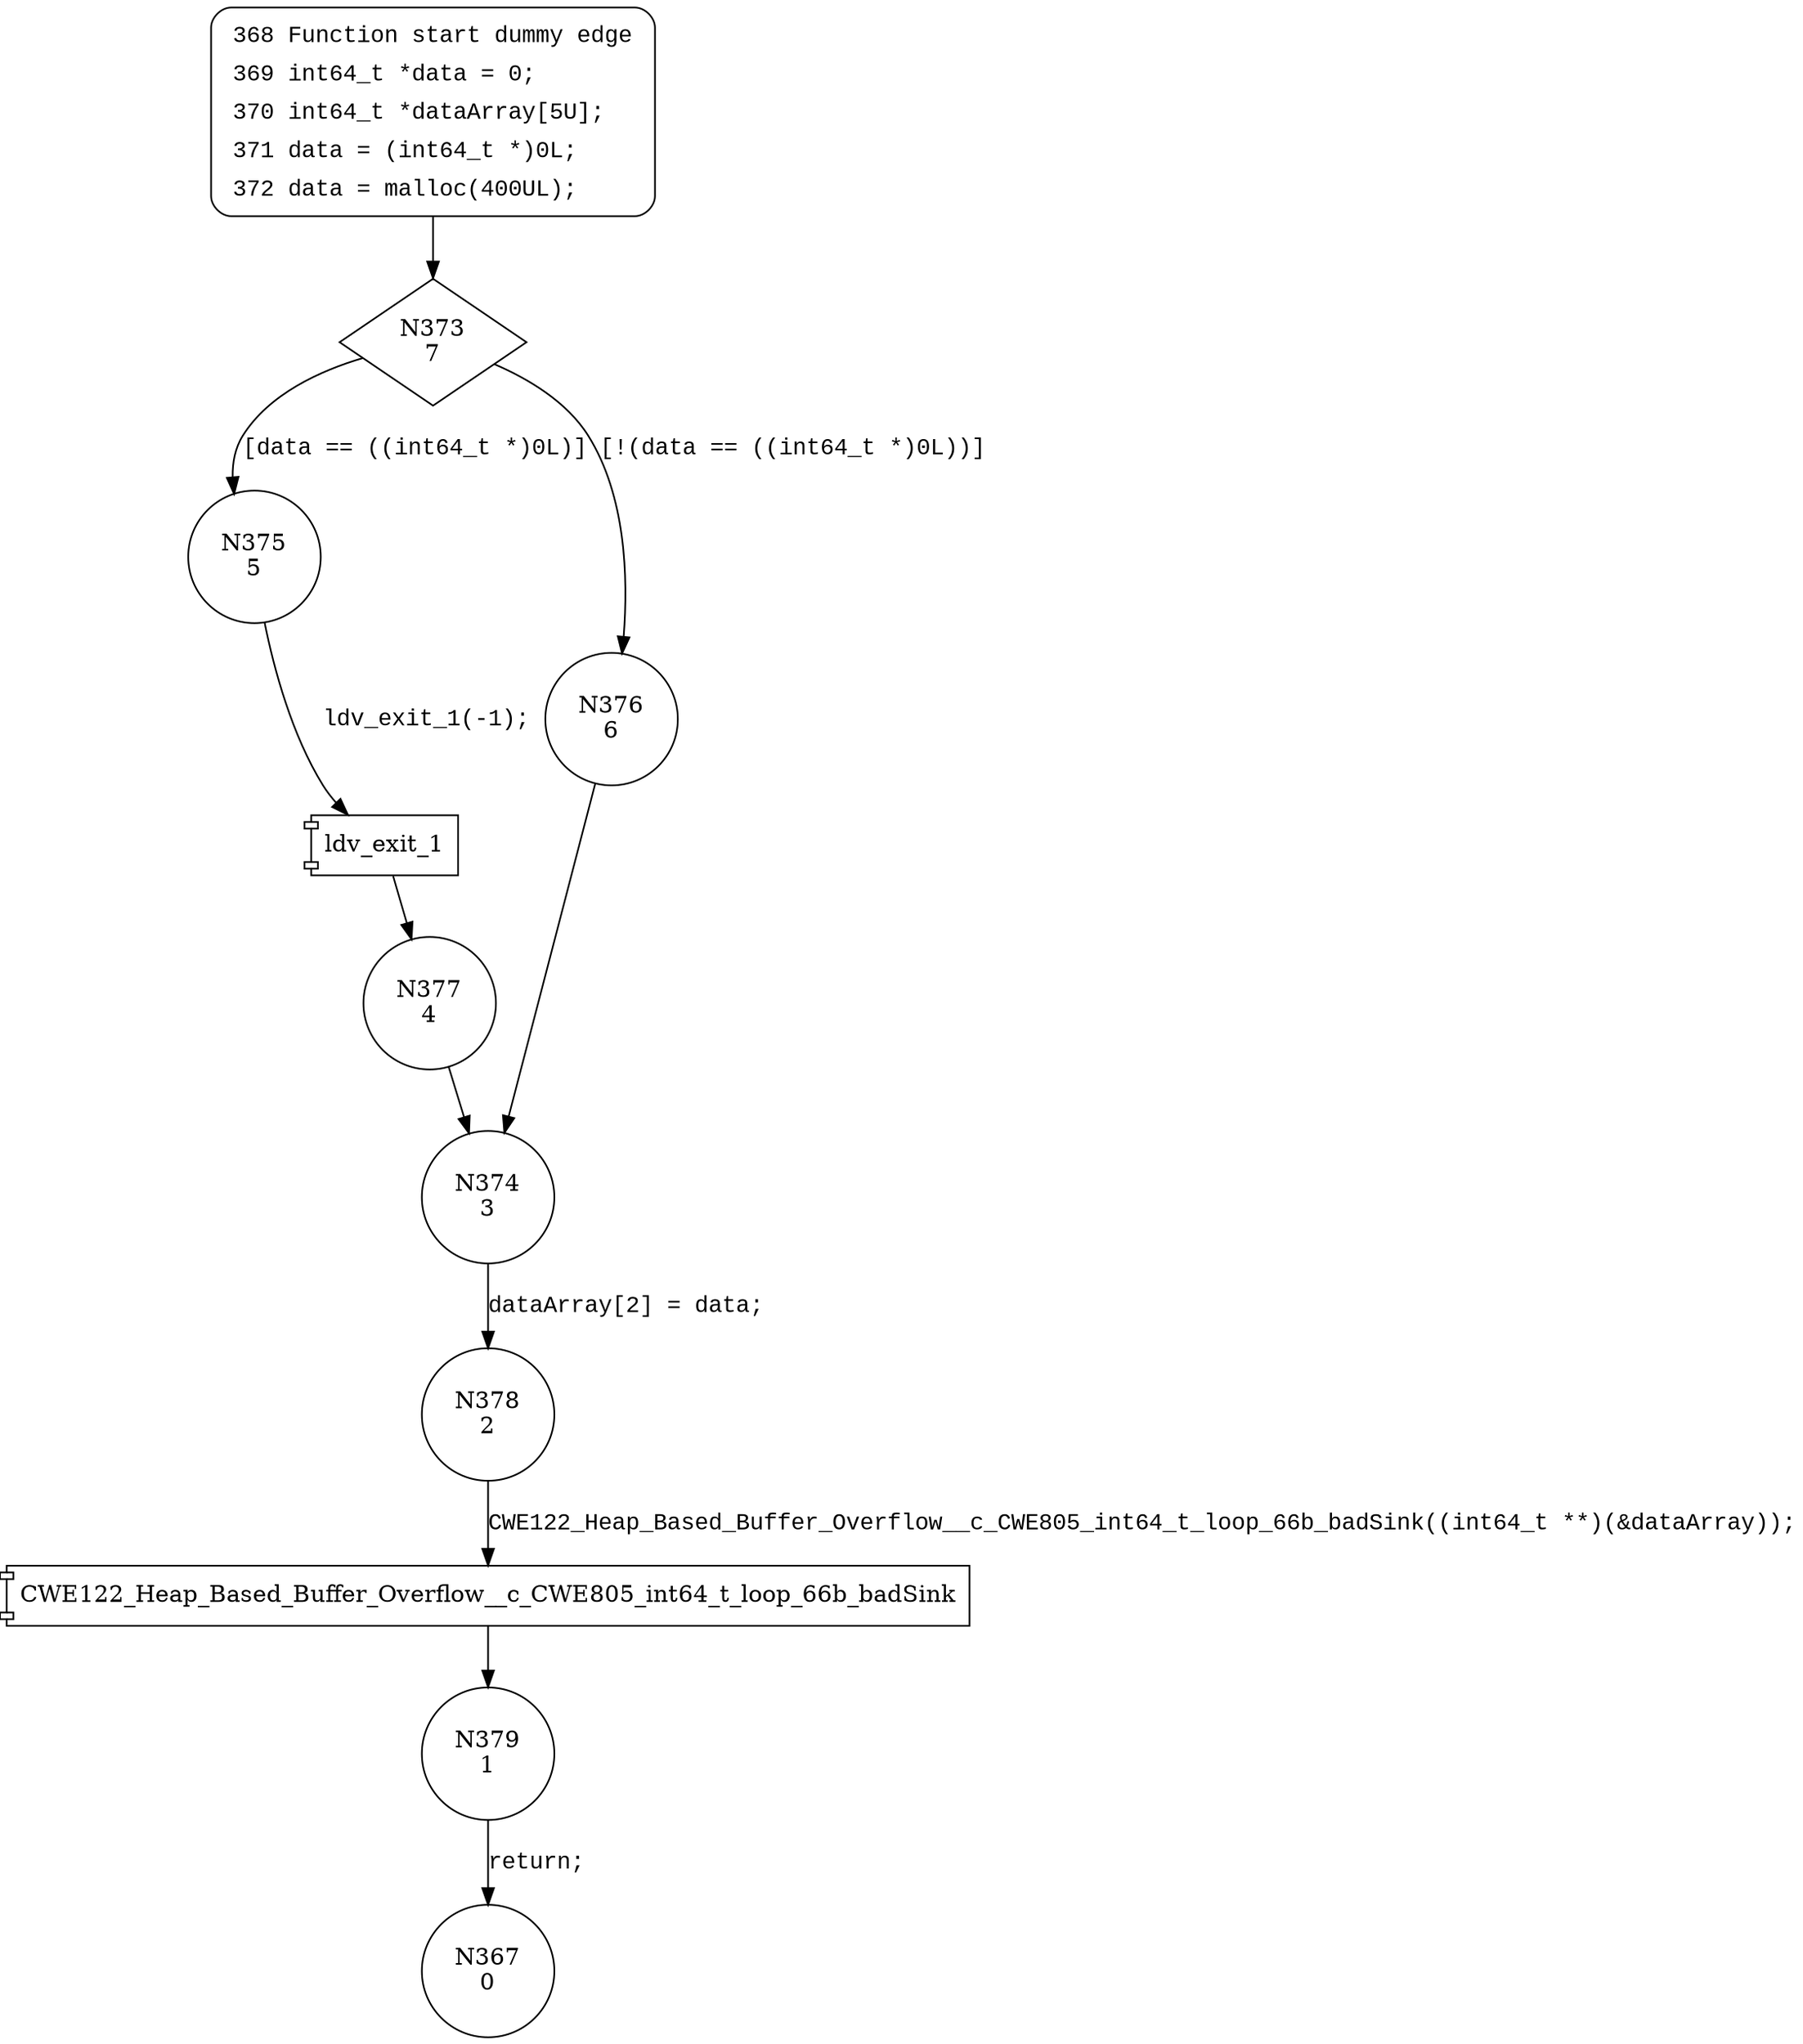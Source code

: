 digraph CWE122_Heap_Based_Buffer_Overflow__c_CWE805_int64_t_loop_66_bad {
373 [shape="diamond" label="N373\n7"]
375 [shape="circle" label="N375\n5"]
376 [shape="circle" label="N376\n6"]
374 [shape="circle" label="N374\n3"]
378 [shape="circle" label="N378\n2"]
379 [shape="circle" label="N379\n1"]
377 [shape="circle" label="N377\n4"]
367 [shape="circle" label="N367\n0"]
368 [style="filled,bold" penwidth="1" fillcolor="white" fontname="Courier New" shape="Mrecord" label=<<table border="0" cellborder="0" cellpadding="3" bgcolor="white"><tr><td align="right">368</td><td align="left">Function start dummy edge</td></tr><tr><td align="right">369</td><td align="left">int64_t *data = 0;</td></tr><tr><td align="right">370</td><td align="left">int64_t *dataArray[5U];</td></tr><tr><td align="right">371</td><td align="left">data = (int64_t *)0L;</td></tr><tr><td align="right">372</td><td align="left">data = malloc(400UL);</td></tr></table>>]
368 -> 373[label=""]
373 -> 375 [label="[data == ((int64_t *)0L)]" fontname="Courier New"]
373 -> 376 [label="[!(data == ((int64_t *)0L))]" fontname="Courier New"]
374 -> 378 [label="dataArray[2] = data;" fontname="Courier New"]
100026 [shape="component" label="CWE122_Heap_Based_Buffer_Overflow__c_CWE805_int64_t_loop_66b_badSink"]
378 -> 100026 [label="CWE122_Heap_Based_Buffer_Overflow__c_CWE805_int64_t_loop_66b_badSink((int64_t **)(&dataArray));" fontname="Courier New"]
100026 -> 379 [label="" fontname="Courier New"]
100027 [shape="component" label="ldv_exit_1"]
375 -> 100027 [label="ldv_exit_1(-1);" fontname="Courier New"]
100027 -> 377 [label="" fontname="Courier New"]
376 -> 374 [label="" fontname="Courier New"]
379 -> 367 [label="return;" fontname="Courier New"]
377 -> 374 [label="" fontname="Courier New"]
}